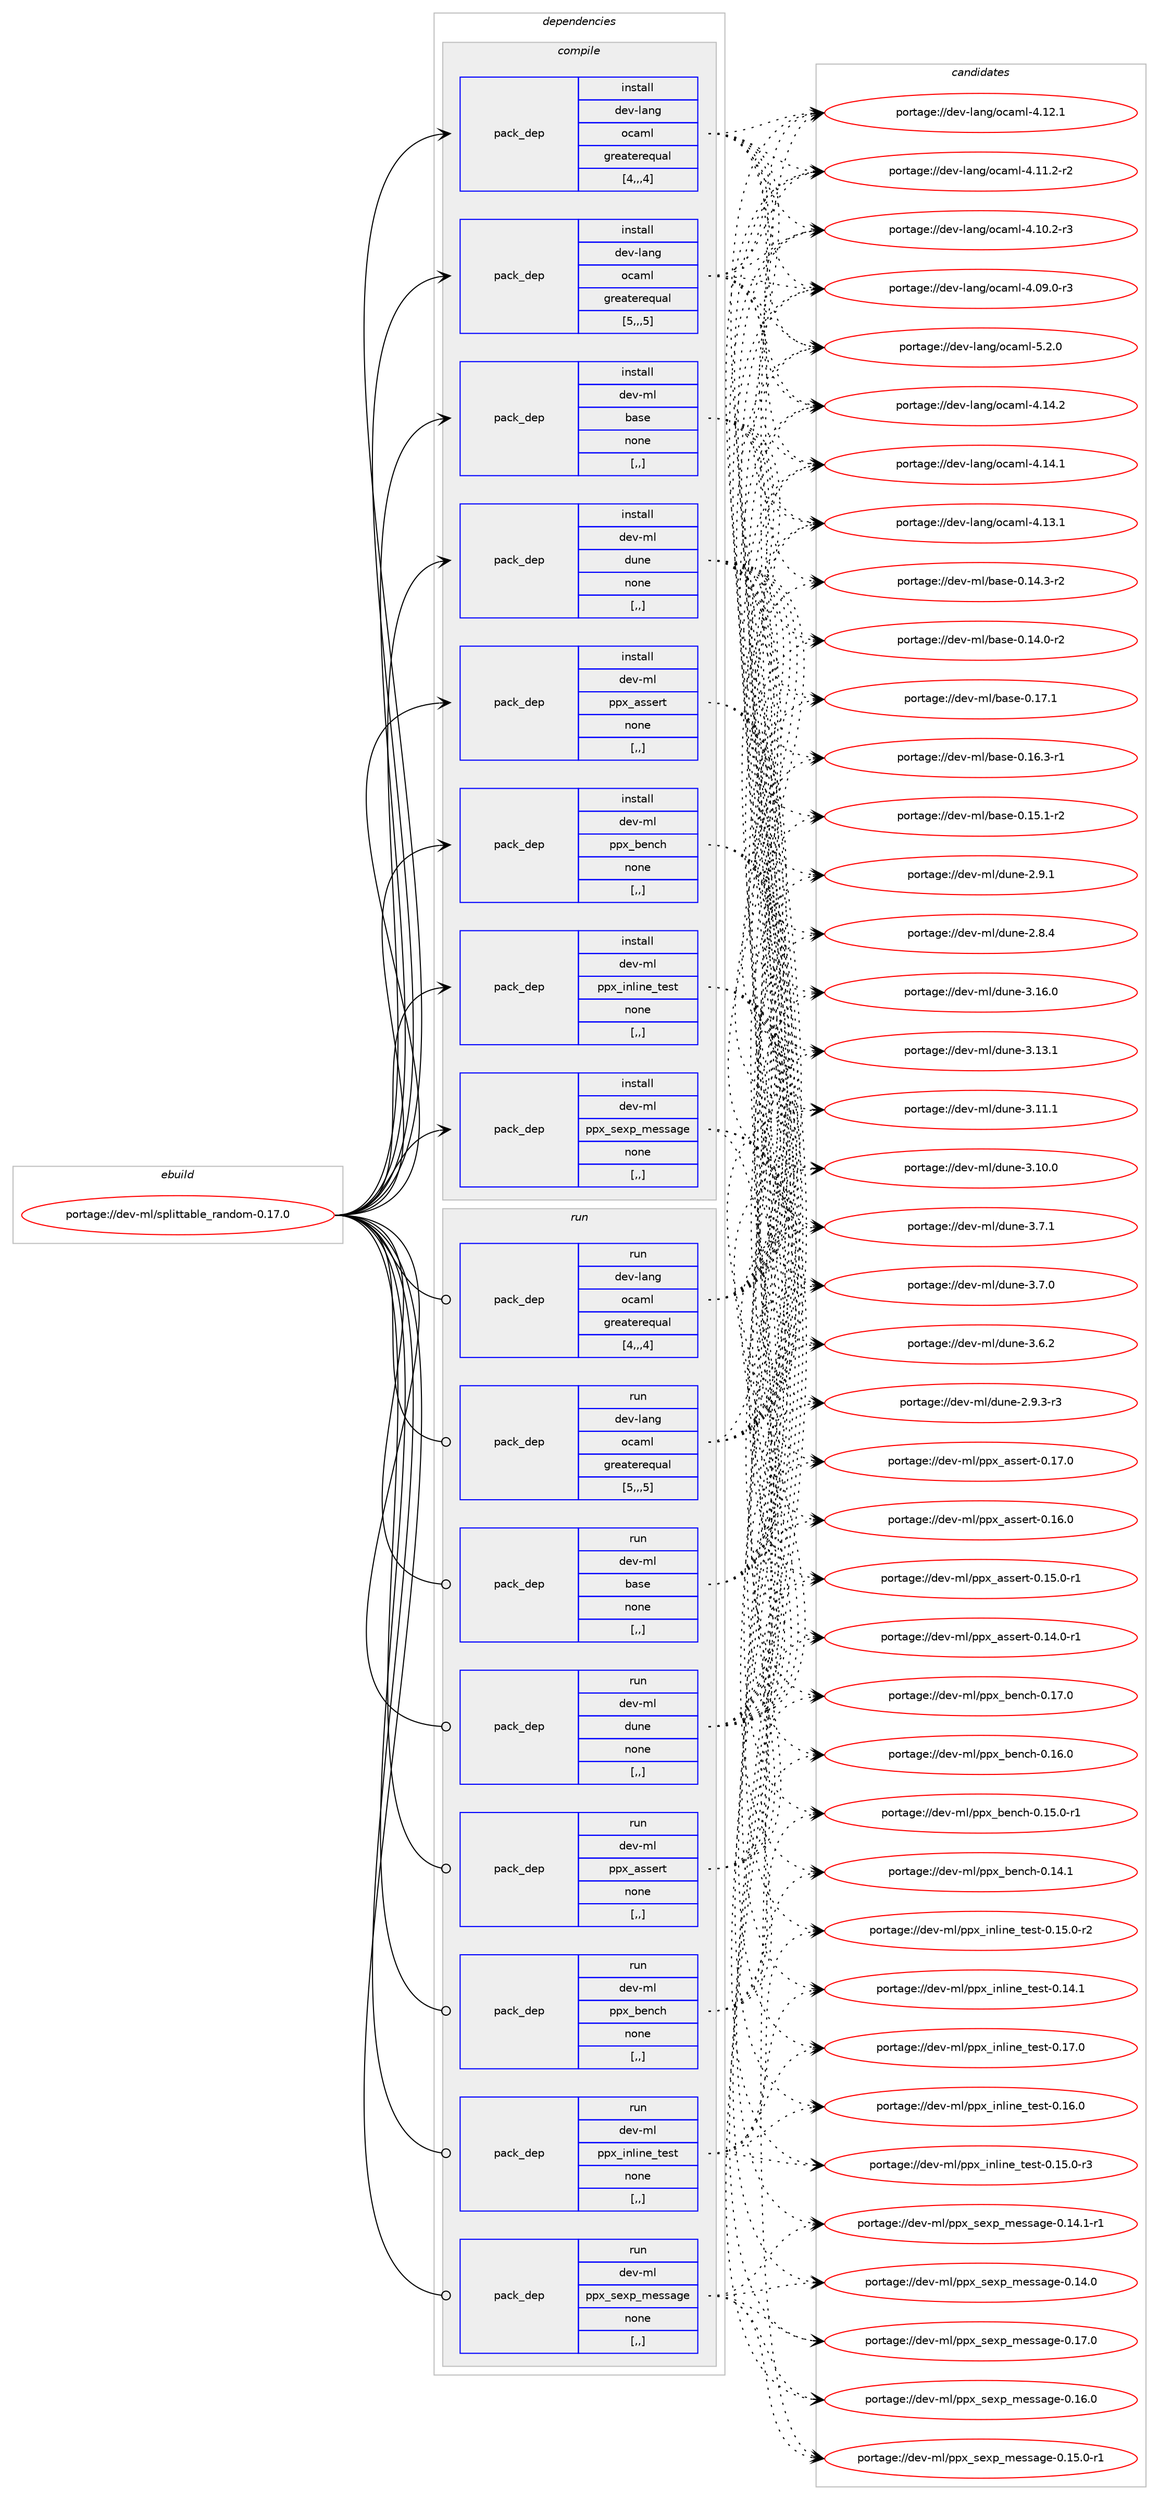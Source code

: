 digraph prolog {

# *************
# Graph options
# *************

newrank=true;
concentrate=true;
compound=true;
graph [rankdir=LR,fontname=Helvetica,fontsize=10,ranksep=1.5];#, ranksep=2.5, nodesep=0.2];
edge  [arrowhead=vee];
node  [fontname=Helvetica,fontsize=10];

# **********
# The ebuild
# **********

subgraph cluster_leftcol {
color=gray;
rank=same;
label=<<i>ebuild</i>>;
id [label="portage://dev-ml/splittable_random-0.17.0", color=red, width=4, href="../dev-ml/splittable_random-0.17.0.svg"];
}

# ****************
# The dependencies
# ****************

subgraph cluster_midcol {
color=gray;
label=<<i>dependencies</i>>;
subgraph cluster_compile {
fillcolor="#eeeeee";
style=filled;
label=<<i>compile</i>>;
subgraph pack93184 {
dependency123851 [label=<<TABLE BORDER="0" CELLBORDER="1" CELLSPACING="0" CELLPADDING="4" WIDTH="220"><TR><TD ROWSPAN="6" CELLPADDING="30">pack_dep</TD></TR><TR><TD WIDTH="110">install</TD></TR><TR><TD>dev-lang</TD></TR><TR><TD>ocaml</TD></TR><TR><TD>greaterequal</TD></TR><TR><TD>[4,,,4]</TD></TR></TABLE>>, shape=none, color=blue];
}
id:e -> dependency123851:w [weight=20,style="solid",arrowhead="vee"];
subgraph pack93185 {
dependency123852 [label=<<TABLE BORDER="0" CELLBORDER="1" CELLSPACING="0" CELLPADDING="4" WIDTH="220"><TR><TD ROWSPAN="6" CELLPADDING="30">pack_dep</TD></TR><TR><TD WIDTH="110">install</TD></TR><TR><TD>dev-lang</TD></TR><TR><TD>ocaml</TD></TR><TR><TD>greaterequal</TD></TR><TR><TD>[5,,,5]</TD></TR></TABLE>>, shape=none, color=blue];
}
id:e -> dependency123852:w [weight=20,style="solid",arrowhead="vee"];
subgraph pack93186 {
dependency123853 [label=<<TABLE BORDER="0" CELLBORDER="1" CELLSPACING="0" CELLPADDING="4" WIDTH="220"><TR><TD ROWSPAN="6" CELLPADDING="30">pack_dep</TD></TR><TR><TD WIDTH="110">install</TD></TR><TR><TD>dev-ml</TD></TR><TR><TD>base</TD></TR><TR><TD>none</TD></TR><TR><TD>[,,]</TD></TR></TABLE>>, shape=none, color=blue];
}
id:e -> dependency123853:w [weight=20,style="solid",arrowhead="vee"];
subgraph pack93187 {
dependency123854 [label=<<TABLE BORDER="0" CELLBORDER="1" CELLSPACING="0" CELLPADDING="4" WIDTH="220"><TR><TD ROWSPAN="6" CELLPADDING="30">pack_dep</TD></TR><TR><TD WIDTH="110">install</TD></TR><TR><TD>dev-ml</TD></TR><TR><TD>dune</TD></TR><TR><TD>none</TD></TR><TR><TD>[,,]</TD></TR></TABLE>>, shape=none, color=blue];
}
id:e -> dependency123854:w [weight=20,style="solid",arrowhead="vee"];
subgraph pack93188 {
dependency123855 [label=<<TABLE BORDER="0" CELLBORDER="1" CELLSPACING="0" CELLPADDING="4" WIDTH="220"><TR><TD ROWSPAN="6" CELLPADDING="30">pack_dep</TD></TR><TR><TD WIDTH="110">install</TD></TR><TR><TD>dev-ml</TD></TR><TR><TD>ppx_assert</TD></TR><TR><TD>none</TD></TR><TR><TD>[,,]</TD></TR></TABLE>>, shape=none, color=blue];
}
id:e -> dependency123855:w [weight=20,style="solid",arrowhead="vee"];
subgraph pack93189 {
dependency123856 [label=<<TABLE BORDER="0" CELLBORDER="1" CELLSPACING="0" CELLPADDING="4" WIDTH="220"><TR><TD ROWSPAN="6" CELLPADDING="30">pack_dep</TD></TR><TR><TD WIDTH="110">install</TD></TR><TR><TD>dev-ml</TD></TR><TR><TD>ppx_bench</TD></TR><TR><TD>none</TD></TR><TR><TD>[,,]</TD></TR></TABLE>>, shape=none, color=blue];
}
id:e -> dependency123856:w [weight=20,style="solid",arrowhead="vee"];
subgraph pack93190 {
dependency123857 [label=<<TABLE BORDER="0" CELLBORDER="1" CELLSPACING="0" CELLPADDING="4" WIDTH="220"><TR><TD ROWSPAN="6" CELLPADDING="30">pack_dep</TD></TR><TR><TD WIDTH="110">install</TD></TR><TR><TD>dev-ml</TD></TR><TR><TD>ppx_inline_test</TD></TR><TR><TD>none</TD></TR><TR><TD>[,,]</TD></TR></TABLE>>, shape=none, color=blue];
}
id:e -> dependency123857:w [weight=20,style="solid",arrowhead="vee"];
subgraph pack93191 {
dependency123858 [label=<<TABLE BORDER="0" CELLBORDER="1" CELLSPACING="0" CELLPADDING="4" WIDTH="220"><TR><TD ROWSPAN="6" CELLPADDING="30">pack_dep</TD></TR><TR><TD WIDTH="110">install</TD></TR><TR><TD>dev-ml</TD></TR><TR><TD>ppx_sexp_message</TD></TR><TR><TD>none</TD></TR><TR><TD>[,,]</TD></TR></TABLE>>, shape=none, color=blue];
}
id:e -> dependency123858:w [weight=20,style="solid",arrowhead="vee"];
}
subgraph cluster_compileandrun {
fillcolor="#eeeeee";
style=filled;
label=<<i>compile and run</i>>;
}
subgraph cluster_run {
fillcolor="#eeeeee";
style=filled;
label=<<i>run</i>>;
subgraph pack93192 {
dependency123859 [label=<<TABLE BORDER="0" CELLBORDER="1" CELLSPACING="0" CELLPADDING="4" WIDTH="220"><TR><TD ROWSPAN="6" CELLPADDING="30">pack_dep</TD></TR><TR><TD WIDTH="110">run</TD></TR><TR><TD>dev-lang</TD></TR><TR><TD>ocaml</TD></TR><TR><TD>greaterequal</TD></TR><TR><TD>[4,,,4]</TD></TR></TABLE>>, shape=none, color=blue];
}
id:e -> dependency123859:w [weight=20,style="solid",arrowhead="odot"];
subgraph pack93193 {
dependency123860 [label=<<TABLE BORDER="0" CELLBORDER="1" CELLSPACING="0" CELLPADDING="4" WIDTH="220"><TR><TD ROWSPAN="6" CELLPADDING="30">pack_dep</TD></TR><TR><TD WIDTH="110">run</TD></TR><TR><TD>dev-lang</TD></TR><TR><TD>ocaml</TD></TR><TR><TD>greaterequal</TD></TR><TR><TD>[5,,,5]</TD></TR></TABLE>>, shape=none, color=blue];
}
id:e -> dependency123860:w [weight=20,style="solid",arrowhead="odot"];
subgraph pack93194 {
dependency123861 [label=<<TABLE BORDER="0" CELLBORDER="1" CELLSPACING="0" CELLPADDING="4" WIDTH="220"><TR><TD ROWSPAN="6" CELLPADDING="30">pack_dep</TD></TR><TR><TD WIDTH="110">run</TD></TR><TR><TD>dev-ml</TD></TR><TR><TD>base</TD></TR><TR><TD>none</TD></TR><TR><TD>[,,]</TD></TR></TABLE>>, shape=none, color=blue];
}
id:e -> dependency123861:w [weight=20,style="solid",arrowhead="odot"];
subgraph pack93195 {
dependency123862 [label=<<TABLE BORDER="0" CELLBORDER="1" CELLSPACING="0" CELLPADDING="4" WIDTH="220"><TR><TD ROWSPAN="6" CELLPADDING="30">pack_dep</TD></TR><TR><TD WIDTH="110">run</TD></TR><TR><TD>dev-ml</TD></TR><TR><TD>dune</TD></TR><TR><TD>none</TD></TR><TR><TD>[,,]</TD></TR></TABLE>>, shape=none, color=blue];
}
id:e -> dependency123862:w [weight=20,style="solid",arrowhead="odot"];
subgraph pack93196 {
dependency123863 [label=<<TABLE BORDER="0" CELLBORDER="1" CELLSPACING="0" CELLPADDING="4" WIDTH="220"><TR><TD ROWSPAN="6" CELLPADDING="30">pack_dep</TD></TR><TR><TD WIDTH="110">run</TD></TR><TR><TD>dev-ml</TD></TR><TR><TD>ppx_assert</TD></TR><TR><TD>none</TD></TR><TR><TD>[,,]</TD></TR></TABLE>>, shape=none, color=blue];
}
id:e -> dependency123863:w [weight=20,style="solid",arrowhead="odot"];
subgraph pack93197 {
dependency123864 [label=<<TABLE BORDER="0" CELLBORDER="1" CELLSPACING="0" CELLPADDING="4" WIDTH="220"><TR><TD ROWSPAN="6" CELLPADDING="30">pack_dep</TD></TR><TR><TD WIDTH="110">run</TD></TR><TR><TD>dev-ml</TD></TR><TR><TD>ppx_bench</TD></TR><TR><TD>none</TD></TR><TR><TD>[,,]</TD></TR></TABLE>>, shape=none, color=blue];
}
id:e -> dependency123864:w [weight=20,style="solid",arrowhead="odot"];
subgraph pack93198 {
dependency123865 [label=<<TABLE BORDER="0" CELLBORDER="1" CELLSPACING="0" CELLPADDING="4" WIDTH="220"><TR><TD ROWSPAN="6" CELLPADDING="30">pack_dep</TD></TR><TR><TD WIDTH="110">run</TD></TR><TR><TD>dev-ml</TD></TR><TR><TD>ppx_inline_test</TD></TR><TR><TD>none</TD></TR><TR><TD>[,,]</TD></TR></TABLE>>, shape=none, color=blue];
}
id:e -> dependency123865:w [weight=20,style="solid",arrowhead="odot"];
subgraph pack93199 {
dependency123866 [label=<<TABLE BORDER="0" CELLBORDER="1" CELLSPACING="0" CELLPADDING="4" WIDTH="220"><TR><TD ROWSPAN="6" CELLPADDING="30">pack_dep</TD></TR><TR><TD WIDTH="110">run</TD></TR><TR><TD>dev-ml</TD></TR><TR><TD>ppx_sexp_message</TD></TR><TR><TD>none</TD></TR><TR><TD>[,,]</TD></TR></TABLE>>, shape=none, color=blue];
}
id:e -> dependency123866:w [weight=20,style="solid",arrowhead="odot"];
}
}

# **************
# The candidates
# **************

subgraph cluster_choices {
rank=same;
color=gray;
label=<<i>candidates</i>>;

subgraph choice93184 {
color=black;
nodesep=1;
choice1001011184510897110103471119997109108455346504648 [label="portage://dev-lang/ocaml-5.2.0", color=red, width=4,href="../dev-lang/ocaml-5.2.0.svg"];
choice100101118451089711010347111999710910845524649524650 [label="portage://dev-lang/ocaml-4.14.2", color=red, width=4,href="../dev-lang/ocaml-4.14.2.svg"];
choice100101118451089711010347111999710910845524649524649 [label="portage://dev-lang/ocaml-4.14.1", color=red, width=4,href="../dev-lang/ocaml-4.14.1.svg"];
choice100101118451089711010347111999710910845524649514649 [label="portage://dev-lang/ocaml-4.13.1", color=red, width=4,href="../dev-lang/ocaml-4.13.1.svg"];
choice100101118451089711010347111999710910845524649504649 [label="portage://dev-lang/ocaml-4.12.1", color=red, width=4,href="../dev-lang/ocaml-4.12.1.svg"];
choice1001011184510897110103471119997109108455246494946504511450 [label="portage://dev-lang/ocaml-4.11.2-r2", color=red, width=4,href="../dev-lang/ocaml-4.11.2-r2.svg"];
choice1001011184510897110103471119997109108455246494846504511451 [label="portage://dev-lang/ocaml-4.10.2-r3", color=red, width=4,href="../dev-lang/ocaml-4.10.2-r3.svg"];
choice1001011184510897110103471119997109108455246485746484511451 [label="portage://dev-lang/ocaml-4.09.0-r3", color=red, width=4,href="../dev-lang/ocaml-4.09.0-r3.svg"];
dependency123851:e -> choice1001011184510897110103471119997109108455346504648:w [style=dotted,weight="100"];
dependency123851:e -> choice100101118451089711010347111999710910845524649524650:w [style=dotted,weight="100"];
dependency123851:e -> choice100101118451089711010347111999710910845524649524649:w [style=dotted,weight="100"];
dependency123851:e -> choice100101118451089711010347111999710910845524649514649:w [style=dotted,weight="100"];
dependency123851:e -> choice100101118451089711010347111999710910845524649504649:w [style=dotted,weight="100"];
dependency123851:e -> choice1001011184510897110103471119997109108455246494946504511450:w [style=dotted,weight="100"];
dependency123851:e -> choice1001011184510897110103471119997109108455246494846504511451:w [style=dotted,weight="100"];
dependency123851:e -> choice1001011184510897110103471119997109108455246485746484511451:w [style=dotted,weight="100"];
}
subgraph choice93185 {
color=black;
nodesep=1;
choice1001011184510897110103471119997109108455346504648 [label="portage://dev-lang/ocaml-5.2.0", color=red, width=4,href="../dev-lang/ocaml-5.2.0.svg"];
choice100101118451089711010347111999710910845524649524650 [label="portage://dev-lang/ocaml-4.14.2", color=red, width=4,href="../dev-lang/ocaml-4.14.2.svg"];
choice100101118451089711010347111999710910845524649524649 [label="portage://dev-lang/ocaml-4.14.1", color=red, width=4,href="../dev-lang/ocaml-4.14.1.svg"];
choice100101118451089711010347111999710910845524649514649 [label="portage://dev-lang/ocaml-4.13.1", color=red, width=4,href="../dev-lang/ocaml-4.13.1.svg"];
choice100101118451089711010347111999710910845524649504649 [label="portage://dev-lang/ocaml-4.12.1", color=red, width=4,href="../dev-lang/ocaml-4.12.1.svg"];
choice1001011184510897110103471119997109108455246494946504511450 [label="portage://dev-lang/ocaml-4.11.2-r2", color=red, width=4,href="../dev-lang/ocaml-4.11.2-r2.svg"];
choice1001011184510897110103471119997109108455246494846504511451 [label="portage://dev-lang/ocaml-4.10.2-r3", color=red, width=4,href="../dev-lang/ocaml-4.10.2-r3.svg"];
choice1001011184510897110103471119997109108455246485746484511451 [label="portage://dev-lang/ocaml-4.09.0-r3", color=red, width=4,href="../dev-lang/ocaml-4.09.0-r3.svg"];
dependency123852:e -> choice1001011184510897110103471119997109108455346504648:w [style=dotted,weight="100"];
dependency123852:e -> choice100101118451089711010347111999710910845524649524650:w [style=dotted,weight="100"];
dependency123852:e -> choice100101118451089711010347111999710910845524649524649:w [style=dotted,weight="100"];
dependency123852:e -> choice100101118451089711010347111999710910845524649514649:w [style=dotted,weight="100"];
dependency123852:e -> choice100101118451089711010347111999710910845524649504649:w [style=dotted,weight="100"];
dependency123852:e -> choice1001011184510897110103471119997109108455246494946504511450:w [style=dotted,weight="100"];
dependency123852:e -> choice1001011184510897110103471119997109108455246494846504511451:w [style=dotted,weight="100"];
dependency123852:e -> choice1001011184510897110103471119997109108455246485746484511451:w [style=dotted,weight="100"];
}
subgraph choice93186 {
color=black;
nodesep=1;
choice1001011184510910847989711510145484649554649 [label="portage://dev-ml/base-0.17.1", color=red, width=4,href="../dev-ml/base-0.17.1.svg"];
choice10010111845109108479897115101454846495446514511449 [label="portage://dev-ml/base-0.16.3-r1", color=red, width=4,href="../dev-ml/base-0.16.3-r1.svg"];
choice10010111845109108479897115101454846495346494511450 [label="portage://dev-ml/base-0.15.1-r2", color=red, width=4,href="../dev-ml/base-0.15.1-r2.svg"];
choice10010111845109108479897115101454846495246514511450 [label="portage://dev-ml/base-0.14.3-r2", color=red, width=4,href="../dev-ml/base-0.14.3-r2.svg"];
choice10010111845109108479897115101454846495246484511450 [label="portage://dev-ml/base-0.14.0-r2", color=red, width=4,href="../dev-ml/base-0.14.0-r2.svg"];
dependency123853:e -> choice1001011184510910847989711510145484649554649:w [style=dotted,weight="100"];
dependency123853:e -> choice10010111845109108479897115101454846495446514511449:w [style=dotted,weight="100"];
dependency123853:e -> choice10010111845109108479897115101454846495346494511450:w [style=dotted,weight="100"];
dependency123853:e -> choice10010111845109108479897115101454846495246514511450:w [style=dotted,weight="100"];
dependency123853:e -> choice10010111845109108479897115101454846495246484511450:w [style=dotted,weight="100"];
}
subgraph choice93187 {
color=black;
nodesep=1;
choice100101118451091084710011711010145514649544648 [label="portage://dev-ml/dune-3.16.0", color=red, width=4,href="../dev-ml/dune-3.16.0.svg"];
choice100101118451091084710011711010145514649514649 [label="portage://dev-ml/dune-3.13.1", color=red, width=4,href="../dev-ml/dune-3.13.1.svg"];
choice100101118451091084710011711010145514649494649 [label="portage://dev-ml/dune-3.11.1", color=red, width=4,href="../dev-ml/dune-3.11.1.svg"];
choice100101118451091084710011711010145514649484648 [label="portage://dev-ml/dune-3.10.0", color=red, width=4,href="../dev-ml/dune-3.10.0.svg"];
choice1001011184510910847100117110101455146554649 [label="portage://dev-ml/dune-3.7.1", color=red, width=4,href="../dev-ml/dune-3.7.1.svg"];
choice1001011184510910847100117110101455146554648 [label="portage://dev-ml/dune-3.7.0", color=red, width=4,href="../dev-ml/dune-3.7.0.svg"];
choice1001011184510910847100117110101455146544650 [label="portage://dev-ml/dune-3.6.2", color=red, width=4,href="../dev-ml/dune-3.6.2.svg"];
choice10010111845109108471001171101014550465746514511451 [label="portage://dev-ml/dune-2.9.3-r3", color=red, width=4,href="../dev-ml/dune-2.9.3-r3.svg"];
choice1001011184510910847100117110101455046574649 [label="portage://dev-ml/dune-2.9.1", color=red, width=4,href="../dev-ml/dune-2.9.1.svg"];
choice1001011184510910847100117110101455046564652 [label="portage://dev-ml/dune-2.8.4", color=red, width=4,href="../dev-ml/dune-2.8.4.svg"];
dependency123854:e -> choice100101118451091084710011711010145514649544648:w [style=dotted,weight="100"];
dependency123854:e -> choice100101118451091084710011711010145514649514649:w [style=dotted,weight="100"];
dependency123854:e -> choice100101118451091084710011711010145514649494649:w [style=dotted,weight="100"];
dependency123854:e -> choice100101118451091084710011711010145514649484648:w [style=dotted,weight="100"];
dependency123854:e -> choice1001011184510910847100117110101455146554649:w [style=dotted,weight="100"];
dependency123854:e -> choice1001011184510910847100117110101455146554648:w [style=dotted,weight="100"];
dependency123854:e -> choice1001011184510910847100117110101455146544650:w [style=dotted,weight="100"];
dependency123854:e -> choice10010111845109108471001171101014550465746514511451:w [style=dotted,weight="100"];
dependency123854:e -> choice1001011184510910847100117110101455046574649:w [style=dotted,weight="100"];
dependency123854:e -> choice1001011184510910847100117110101455046564652:w [style=dotted,weight="100"];
}
subgraph choice93188 {
color=black;
nodesep=1;
choice1001011184510910847112112120959711511510111411645484649554648 [label="portage://dev-ml/ppx_assert-0.17.0", color=red, width=4,href="../dev-ml/ppx_assert-0.17.0.svg"];
choice1001011184510910847112112120959711511510111411645484649544648 [label="portage://dev-ml/ppx_assert-0.16.0", color=red, width=4,href="../dev-ml/ppx_assert-0.16.0.svg"];
choice10010111845109108471121121209597115115101114116454846495346484511449 [label="portage://dev-ml/ppx_assert-0.15.0-r1", color=red, width=4,href="../dev-ml/ppx_assert-0.15.0-r1.svg"];
choice10010111845109108471121121209597115115101114116454846495246484511449 [label="portage://dev-ml/ppx_assert-0.14.0-r1", color=red, width=4,href="../dev-ml/ppx_assert-0.14.0-r1.svg"];
dependency123855:e -> choice1001011184510910847112112120959711511510111411645484649554648:w [style=dotted,weight="100"];
dependency123855:e -> choice1001011184510910847112112120959711511510111411645484649544648:w [style=dotted,weight="100"];
dependency123855:e -> choice10010111845109108471121121209597115115101114116454846495346484511449:w [style=dotted,weight="100"];
dependency123855:e -> choice10010111845109108471121121209597115115101114116454846495246484511449:w [style=dotted,weight="100"];
}
subgraph choice93189 {
color=black;
nodesep=1;
choice100101118451091084711211212095981011109910445484649554648 [label="portage://dev-ml/ppx_bench-0.17.0", color=red, width=4,href="../dev-ml/ppx_bench-0.17.0.svg"];
choice100101118451091084711211212095981011109910445484649544648 [label="portage://dev-ml/ppx_bench-0.16.0", color=red, width=4,href="../dev-ml/ppx_bench-0.16.0.svg"];
choice1001011184510910847112112120959810111099104454846495346484511449 [label="portage://dev-ml/ppx_bench-0.15.0-r1", color=red, width=4,href="../dev-ml/ppx_bench-0.15.0-r1.svg"];
choice100101118451091084711211212095981011109910445484649524649 [label="portage://dev-ml/ppx_bench-0.14.1", color=red, width=4,href="../dev-ml/ppx_bench-0.14.1.svg"];
dependency123856:e -> choice100101118451091084711211212095981011109910445484649554648:w [style=dotted,weight="100"];
dependency123856:e -> choice100101118451091084711211212095981011109910445484649544648:w [style=dotted,weight="100"];
dependency123856:e -> choice1001011184510910847112112120959810111099104454846495346484511449:w [style=dotted,weight="100"];
dependency123856:e -> choice100101118451091084711211212095981011109910445484649524649:w [style=dotted,weight="100"];
}
subgraph choice93190 {
color=black;
nodesep=1;
choice1001011184510910847112112120951051101081051101019511610111511645484649554648 [label="portage://dev-ml/ppx_inline_test-0.17.0", color=red, width=4,href="../dev-ml/ppx_inline_test-0.17.0.svg"];
choice1001011184510910847112112120951051101081051101019511610111511645484649544648 [label="portage://dev-ml/ppx_inline_test-0.16.0", color=red, width=4,href="../dev-ml/ppx_inline_test-0.16.0.svg"];
choice10010111845109108471121121209510511010810511010195116101115116454846495346484511451 [label="portage://dev-ml/ppx_inline_test-0.15.0-r3", color=red, width=4,href="../dev-ml/ppx_inline_test-0.15.0-r3.svg"];
choice10010111845109108471121121209510511010810511010195116101115116454846495346484511450 [label="portage://dev-ml/ppx_inline_test-0.15.0-r2", color=red, width=4,href="../dev-ml/ppx_inline_test-0.15.0-r2.svg"];
choice1001011184510910847112112120951051101081051101019511610111511645484649524649 [label="portage://dev-ml/ppx_inline_test-0.14.1", color=red, width=4,href="../dev-ml/ppx_inline_test-0.14.1.svg"];
dependency123857:e -> choice1001011184510910847112112120951051101081051101019511610111511645484649554648:w [style=dotted,weight="100"];
dependency123857:e -> choice1001011184510910847112112120951051101081051101019511610111511645484649544648:w [style=dotted,weight="100"];
dependency123857:e -> choice10010111845109108471121121209510511010810511010195116101115116454846495346484511451:w [style=dotted,weight="100"];
dependency123857:e -> choice10010111845109108471121121209510511010810511010195116101115116454846495346484511450:w [style=dotted,weight="100"];
dependency123857:e -> choice1001011184510910847112112120951051101081051101019511610111511645484649524649:w [style=dotted,weight="100"];
}
subgraph choice93191 {
color=black;
nodesep=1;
choice100101118451091084711211212095115101120112951091011151159710310145484649554648 [label="portage://dev-ml/ppx_sexp_message-0.17.0", color=red, width=4,href="../dev-ml/ppx_sexp_message-0.17.0.svg"];
choice100101118451091084711211212095115101120112951091011151159710310145484649544648 [label="portage://dev-ml/ppx_sexp_message-0.16.0", color=red, width=4,href="../dev-ml/ppx_sexp_message-0.16.0.svg"];
choice1001011184510910847112112120951151011201129510910111511597103101454846495346484511449 [label="portage://dev-ml/ppx_sexp_message-0.15.0-r1", color=red, width=4,href="../dev-ml/ppx_sexp_message-0.15.0-r1.svg"];
choice1001011184510910847112112120951151011201129510910111511597103101454846495246494511449 [label="portage://dev-ml/ppx_sexp_message-0.14.1-r1", color=red, width=4,href="../dev-ml/ppx_sexp_message-0.14.1-r1.svg"];
choice100101118451091084711211212095115101120112951091011151159710310145484649524648 [label="portage://dev-ml/ppx_sexp_message-0.14.0", color=red, width=4,href="../dev-ml/ppx_sexp_message-0.14.0.svg"];
dependency123858:e -> choice100101118451091084711211212095115101120112951091011151159710310145484649554648:w [style=dotted,weight="100"];
dependency123858:e -> choice100101118451091084711211212095115101120112951091011151159710310145484649544648:w [style=dotted,weight="100"];
dependency123858:e -> choice1001011184510910847112112120951151011201129510910111511597103101454846495346484511449:w [style=dotted,weight="100"];
dependency123858:e -> choice1001011184510910847112112120951151011201129510910111511597103101454846495246494511449:w [style=dotted,weight="100"];
dependency123858:e -> choice100101118451091084711211212095115101120112951091011151159710310145484649524648:w [style=dotted,weight="100"];
}
subgraph choice93192 {
color=black;
nodesep=1;
choice1001011184510897110103471119997109108455346504648 [label="portage://dev-lang/ocaml-5.2.0", color=red, width=4,href="../dev-lang/ocaml-5.2.0.svg"];
choice100101118451089711010347111999710910845524649524650 [label="portage://dev-lang/ocaml-4.14.2", color=red, width=4,href="../dev-lang/ocaml-4.14.2.svg"];
choice100101118451089711010347111999710910845524649524649 [label="portage://dev-lang/ocaml-4.14.1", color=red, width=4,href="../dev-lang/ocaml-4.14.1.svg"];
choice100101118451089711010347111999710910845524649514649 [label="portage://dev-lang/ocaml-4.13.1", color=red, width=4,href="../dev-lang/ocaml-4.13.1.svg"];
choice100101118451089711010347111999710910845524649504649 [label="portage://dev-lang/ocaml-4.12.1", color=red, width=4,href="../dev-lang/ocaml-4.12.1.svg"];
choice1001011184510897110103471119997109108455246494946504511450 [label="portage://dev-lang/ocaml-4.11.2-r2", color=red, width=4,href="../dev-lang/ocaml-4.11.2-r2.svg"];
choice1001011184510897110103471119997109108455246494846504511451 [label="portage://dev-lang/ocaml-4.10.2-r3", color=red, width=4,href="../dev-lang/ocaml-4.10.2-r3.svg"];
choice1001011184510897110103471119997109108455246485746484511451 [label="portage://dev-lang/ocaml-4.09.0-r3", color=red, width=4,href="../dev-lang/ocaml-4.09.0-r3.svg"];
dependency123859:e -> choice1001011184510897110103471119997109108455346504648:w [style=dotted,weight="100"];
dependency123859:e -> choice100101118451089711010347111999710910845524649524650:w [style=dotted,weight="100"];
dependency123859:e -> choice100101118451089711010347111999710910845524649524649:w [style=dotted,weight="100"];
dependency123859:e -> choice100101118451089711010347111999710910845524649514649:w [style=dotted,weight="100"];
dependency123859:e -> choice100101118451089711010347111999710910845524649504649:w [style=dotted,weight="100"];
dependency123859:e -> choice1001011184510897110103471119997109108455246494946504511450:w [style=dotted,weight="100"];
dependency123859:e -> choice1001011184510897110103471119997109108455246494846504511451:w [style=dotted,weight="100"];
dependency123859:e -> choice1001011184510897110103471119997109108455246485746484511451:w [style=dotted,weight="100"];
}
subgraph choice93193 {
color=black;
nodesep=1;
choice1001011184510897110103471119997109108455346504648 [label="portage://dev-lang/ocaml-5.2.0", color=red, width=4,href="../dev-lang/ocaml-5.2.0.svg"];
choice100101118451089711010347111999710910845524649524650 [label="portage://dev-lang/ocaml-4.14.2", color=red, width=4,href="../dev-lang/ocaml-4.14.2.svg"];
choice100101118451089711010347111999710910845524649524649 [label="portage://dev-lang/ocaml-4.14.1", color=red, width=4,href="../dev-lang/ocaml-4.14.1.svg"];
choice100101118451089711010347111999710910845524649514649 [label="portage://dev-lang/ocaml-4.13.1", color=red, width=4,href="../dev-lang/ocaml-4.13.1.svg"];
choice100101118451089711010347111999710910845524649504649 [label="portage://dev-lang/ocaml-4.12.1", color=red, width=4,href="../dev-lang/ocaml-4.12.1.svg"];
choice1001011184510897110103471119997109108455246494946504511450 [label="portage://dev-lang/ocaml-4.11.2-r2", color=red, width=4,href="../dev-lang/ocaml-4.11.2-r2.svg"];
choice1001011184510897110103471119997109108455246494846504511451 [label="portage://dev-lang/ocaml-4.10.2-r3", color=red, width=4,href="../dev-lang/ocaml-4.10.2-r3.svg"];
choice1001011184510897110103471119997109108455246485746484511451 [label="portage://dev-lang/ocaml-4.09.0-r3", color=red, width=4,href="../dev-lang/ocaml-4.09.0-r3.svg"];
dependency123860:e -> choice1001011184510897110103471119997109108455346504648:w [style=dotted,weight="100"];
dependency123860:e -> choice100101118451089711010347111999710910845524649524650:w [style=dotted,weight="100"];
dependency123860:e -> choice100101118451089711010347111999710910845524649524649:w [style=dotted,weight="100"];
dependency123860:e -> choice100101118451089711010347111999710910845524649514649:w [style=dotted,weight="100"];
dependency123860:e -> choice100101118451089711010347111999710910845524649504649:w [style=dotted,weight="100"];
dependency123860:e -> choice1001011184510897110103471119997109108455246494946504511450:w [style=dotted,weight="100"];
dependency123860:e -> choice1001011184510897110103471119997109108455246494846504511451:w [style=dotted,weight="100"];
dependency123860:e -> choice1001011184510897110103471119997109108455246485746484511451:w [style=dotted,weight="100"];
}
subgraph choice93194 {
color=black;
nodesep=1;
choice1001011184510910847989711510145484649554649 [label="portage://dev-ml/base-0.17.1", color=red, width=4,href="../dev-ml/base-0.17.1.svg"];
choice10010111845109108479897115101454846495446514511449 [label="portage://dev-ml/base-0.16.3-r1", color=red, width=4,href="../dev-ml/base-0.16.3-r1.svg"];
choice10010111845109108479897115101454846495346494511450 [label="portage://dev-ml/base-0.15.1-r2", color=red, width=4,href="../dev-ml/base-0.15.1-r2.svg"];
choice10010111845109108479897115101454846495246514511450 [label="portage://dev-ml/base-0.14.3-r2", color=red, width=4,href="../dev-ml/base-0.14.3-r2.svg"];
choice10010111845109108479897115101454846495246484511450 [label="portage://dev-ml/base-0.14.0-r2", color=red, width=4,href="../dev-ml/base-0.14.0-r2.svg"];
dependency123861:e -> choice1001011184510910847989711510145484649554649:w [style=dotted,weight="100"];
dependency123861:e -> choice10010111845109108479897115101454846495446514511449:w [style=dotted,weight="100"];
dependency123861:e -> choice10010111845109108479897115101454846495346494511450:w [style=dotted,weight="100"];
dependency123861:e -> choice10010111845109108479897115101454846495246514511450:w [style=dotted,weight="100"];
dependency123861:e -> choice10010111845109108479897115101454846495246484511450:w [style=dotted,weight="100"];
}
subgraph choice93195 {
color=black;
nodesep=1;
choice100101118451091084710011711010145514649544648 [label="portage://dev-ml/dune-3.16.0", color=red, width=4,href="../dev-ml/dune-3.16.0.svg"];
choice100101118451091084710011711010145514649514649 [label="portage://dev-ml/dune-3.13.1", color=red, width=4,href="../dev-ml/dune-3.13.1.svg"];
choice100101118451091084710011711010145514649494649 [label="portage://dev-ml/dune-3.11.1", color=red, width=4,href="../dev-ml/dune-3.11.1.svg"];
choice100101118451091084710011711010145514649484648 [label="portage://dev-ml/dune-3.10.0", color=red, width=4,href="../dev-ml/dune-3.10.0.svg"];
choice1001011184510910847100117110101455146554649 [label="portage://dev-ml/dune-3.7.1", color=red, width=4,href="../dev-ml/dune-3.7.1.svg"];
choice1001011184510910847100117110101455146554648 [label="portage://dev-ml/dune-3.7.0", color=red, width=4,href="../dev-ml/dune-3.7.0.svg"];
choice1001011184510910847100117110101455146544650 [label="portage://dev-ml/dune-3.6.2", color=red, width=4,href="../dev-ml/dune-3.6.2.svg"];
choice10010111845109108471001171101014550465746514511451 [label="portage://dev-ml/dune-2.9.3-r3", color=red, width=4,href="../dev-ml/dune-2.9.3-r3.svg"];
choice1001011184510910847100117110101455046574649 [label="portage://dev-ml/dune-2.9.1", color=red, width=4,href="../dev-ml/dune-2.9.1.svg"];
choice1001011184510910847100117110101455046564652 [label="portage://dev-ml/dune-2.8.4", color=red, width=4,href="../dev-ml/dune-2.8.4.svg"];
dependency123862:e -> choice100101118451091084710011711010145514649544648:w [style=dotted,weight="100"];
dependency123862:e -> choice100101118451091084710011711010145514649514649:w [style=dotted,weight="100"];
dependency123862:e -> choice100101118451091084710011711010145514649494649:w [style=dotted,weight="100"];
dependency123862:e -> choice100101118451091084710011711010145514649484648:w [style=dotted,weight="100"];
dependency123862:e -> choice1001011184510910847100117110101455146554649:w [style=dotted,weight="100"];
dependency123862:e -> choice1001011184510910847100117110101455146554648:w [style=dotted,weight="100"];
dependency123862:e -> choice1001011184510910847100117110101455146544650:w [style=dotted,weight="100"];
dependency123862:e -> choice10010111845109108471001171101014550465746514511451:w [style=dotted,weight="100"];
dependency123862:e -> choice1001011184510910847100117110101455046574649:w [style=dotted,weight="100"];
dependency123862:e -> choice1001011184510910847100117110101455046564652:w [style=dotted,weight="100"];
}
subgraph choice93196 {
color=black;
nodesep=1;
choice1001011184510910847112112120959711511510111411645484649554648 [label="portage://dev-ml/ppx_assert-0.17.0", color=red, width=4,href="../dev-ml/ppx_assert-0.17.0.svg"];
choice1001011184510910847112112120959711511510111411645484649544648 [label="portage://dev-ml/ppx_assert-0.16.0", color=red, width=4,href="../dev-ml/ppx_assert-0.16.0.svg"];
choice10010111845109108471121121209597115115101114116454846495346484511449 [label="portage://dev-ml/ppx_assert-0.15.0-r1", color=red, width=4,href="../dev-ml/ppx_assert-0.15.0-r1.svg"];
choice10010111845109108471121121209597115115101114116454846495246484511449 [label="portage://dev-ml/ppx_assert-0.14.0-r1", color=red, width=4,href="../dev-ml/ppx_assert-0.14.0-r1.svg"];
dependency123863:e -> choice1001011184510910847112112120959711511510111411645484649554648:w [style=dotted,weight="100"];
dependency123863:e -> choice1001011184510910847112112120959711511510111411645484649544648:w [style=dotted,weight="100"];
dependency123863:e -> choice10010111845109108471121121209597115115101114116454846495346484511449:w [style=dotted,weight="100"];
dependency123863:e -> choice10010111845109108471121121209597115115101114116454846495246484511449:w [style=dotted,weight="100"];
}
subgraph choice93197 {
color=black;
nodesep=1;
choice100101118451091084711211212095981011109910445484649554648 [label="portage://dev-ml/ppx_bench-0.17.0", color=red, width=4,href="../dev-ml/ppx_bench-0.17.0.svg"];
choice100101118451091084711211212095981011109910445484649544648 [label="portage://dev-ml/ppx_bench-0.16.0", color=red, width=4,href="../dev-ml/ppx_bench-0.16.0.svg"];
choice1001011184510910847112112120959810111099104454846495346484511449 [label="portage://dev-ml/ppx_bench-0.15.0-r1", color=red, width=4,href="../dev-ml/ppx_bench-0.15.0-r1.svg"];
choice100101118451091084711211212095981011109910445484649524649 [label="portage://dev-ml/ppx_bench-0.14.1", color=red, width=4,href="../dev-ml/ppx_bench-0.14.1.svg"];
dependency123864:e -> choice100101118451091084711211212095981011109910445484649554648:w [style=dotted,weight="100"];
dependency123864:e -> choice100101118451091084711211212095981011109910445484649544648:w [style=dotted,weight="100"];
dependency123864:e -> choice1001011184510910847112112120959810111099104454846495346484511449:w [style=dotted,weight="100"];
dependency123864:e -> choice100101118451091084711211212095981011109910445484649524649:w [style=dotted,weight="100"];
}
subgraph choice93198 {
color=black;
nodesep=1;
choice1001011184510910847112112120951051101081051101019511610111511645484649554648 [label="portage://dev-ml/ppx_inline_test-0.17.0", color=red, width=4,href="../dev-ml/ppx_inline_test-0.17.0.svg"];
choice1001011184510910847112112120951051101081051101019511610111511645484649544648 [label="portage://dev-ml/ppx_inline_test-0.16.0", color=red, width=4,href="../dev-ml/ppx_inline_test-0.16.0.svg"];
choice10010111845109108471121121209510511010810511010195116101115116454846495346484511451 [label="portage://dev-ml/ppx_inline_test-0.15.0-r3", color=red, width=4,href="../dev-ml/ppx_inline_test-0.15.0-r3.svg"];
choice10010111845109108471121121209510511010810511010195116101115116454846495346484511450 [label="portage://dev-ml/ppx_inline_test-0.15.0-r2", color=red, width=4,href="../dev-ml/ppx_inline_test-0.15.0-r2.svg"];
choice1001011184510910847112112120951051101081051101019511610111511645484649524649 [label="portage://dev-ml/ppx_inline_test-0.14.1", color=red, width=4,href="../dev-ml/ppx_inline_test-0.14.1.svg"];
dependency123865:e -> choice1001011184510910847112112120951051101081051101019511610111511645484649554648:w [style=dotted,weight="100"];
dependency123865:e -> choice1001011184510910847112112120951051101081051101019511610111511645484649544648:w [style=dotted,weight="100"];
dependency123865:e -> choice10010111845109108471121121209510511010810511010195116101115116454846495346484511451:w [style=dotted,weight="100"];
dependency123865:e -> choice10010111845109108471121121209510511010810511010195116101115116454846495346484511450:w [style=dotted,weight="100"];
dependency123865:e -> choice1001011184510910847112112120951051101081051101019511610111511645484649524649:w [style=dotted,weight="100"];
}
subgraph choice93199 {
color=black;
nodesep=1;
choice100101118451091084711211212095115101120112951091011151159710310145484649554648 [label="portage://dev-ml/ppx_sexp_message-0.17.0", color=red, width=4,href="../dev-ml/ppx_sexp_message-0.17.0.svg"];
choice100101118451091084711211212095115101120112951091011151159710310145484649544648 [label="portage://dev-ml/ppx_sexp_message-0.16.0", color=red, width=4,href="../dev-ml/ppx_sexp_message-0.16.0.svg"];
choice1001011184510910847112112120951151011201129510910111511597103101454846495346484511449 [label="portage://dev-ml/ppx_sexp_message-0.15.0-r1", color=red, width=4,href="../dev-ml/ppx_sexp_message-0.15.0-r1.svg"];
choice1001011184510910847112112120951151011201129510910111511597103101454846495246494511449 [label="portage://dev-ml/ppx_sexp_message-0.14.1-r1", color=red, width=4,href="../dev-ml/ppx_sexp_message-0.14.1-r1.svg"];
choice100101118451091084711211212095115101120112951091011151159710310145484649524648 [label="portage://dev-ml/ppx_sexp_message-0.14.0", color=red, width=4,href="../dev-ml/ppx_sexp_message-0.14.0.svg"];
dependency123866:e -> choice100101118451091084711211212095115101120112951091011151159710310145484649554648:w [style=dotted,weight="100"];
dependency123866:e -> choice100101118451091084711211212095115101120112951091011151159710310145484649544648:w [style=dotted,weight="100"];
dependency123866:e -> choice1001011184510910847112112120951151011201129510910111511597103101454846495346484511449:w [style=dotted,weight="100"];
dependency123866:e -> choice1001011184510910847112112120951151011201129510910111511597103101454846495246494511449:w [style=dotted,weight="100"];
dependency123866:e -> choice100101118451091084711211212095115101120112951091011151159710310145484649524648:w [style=dotted,weight="100"];
}
}

}
